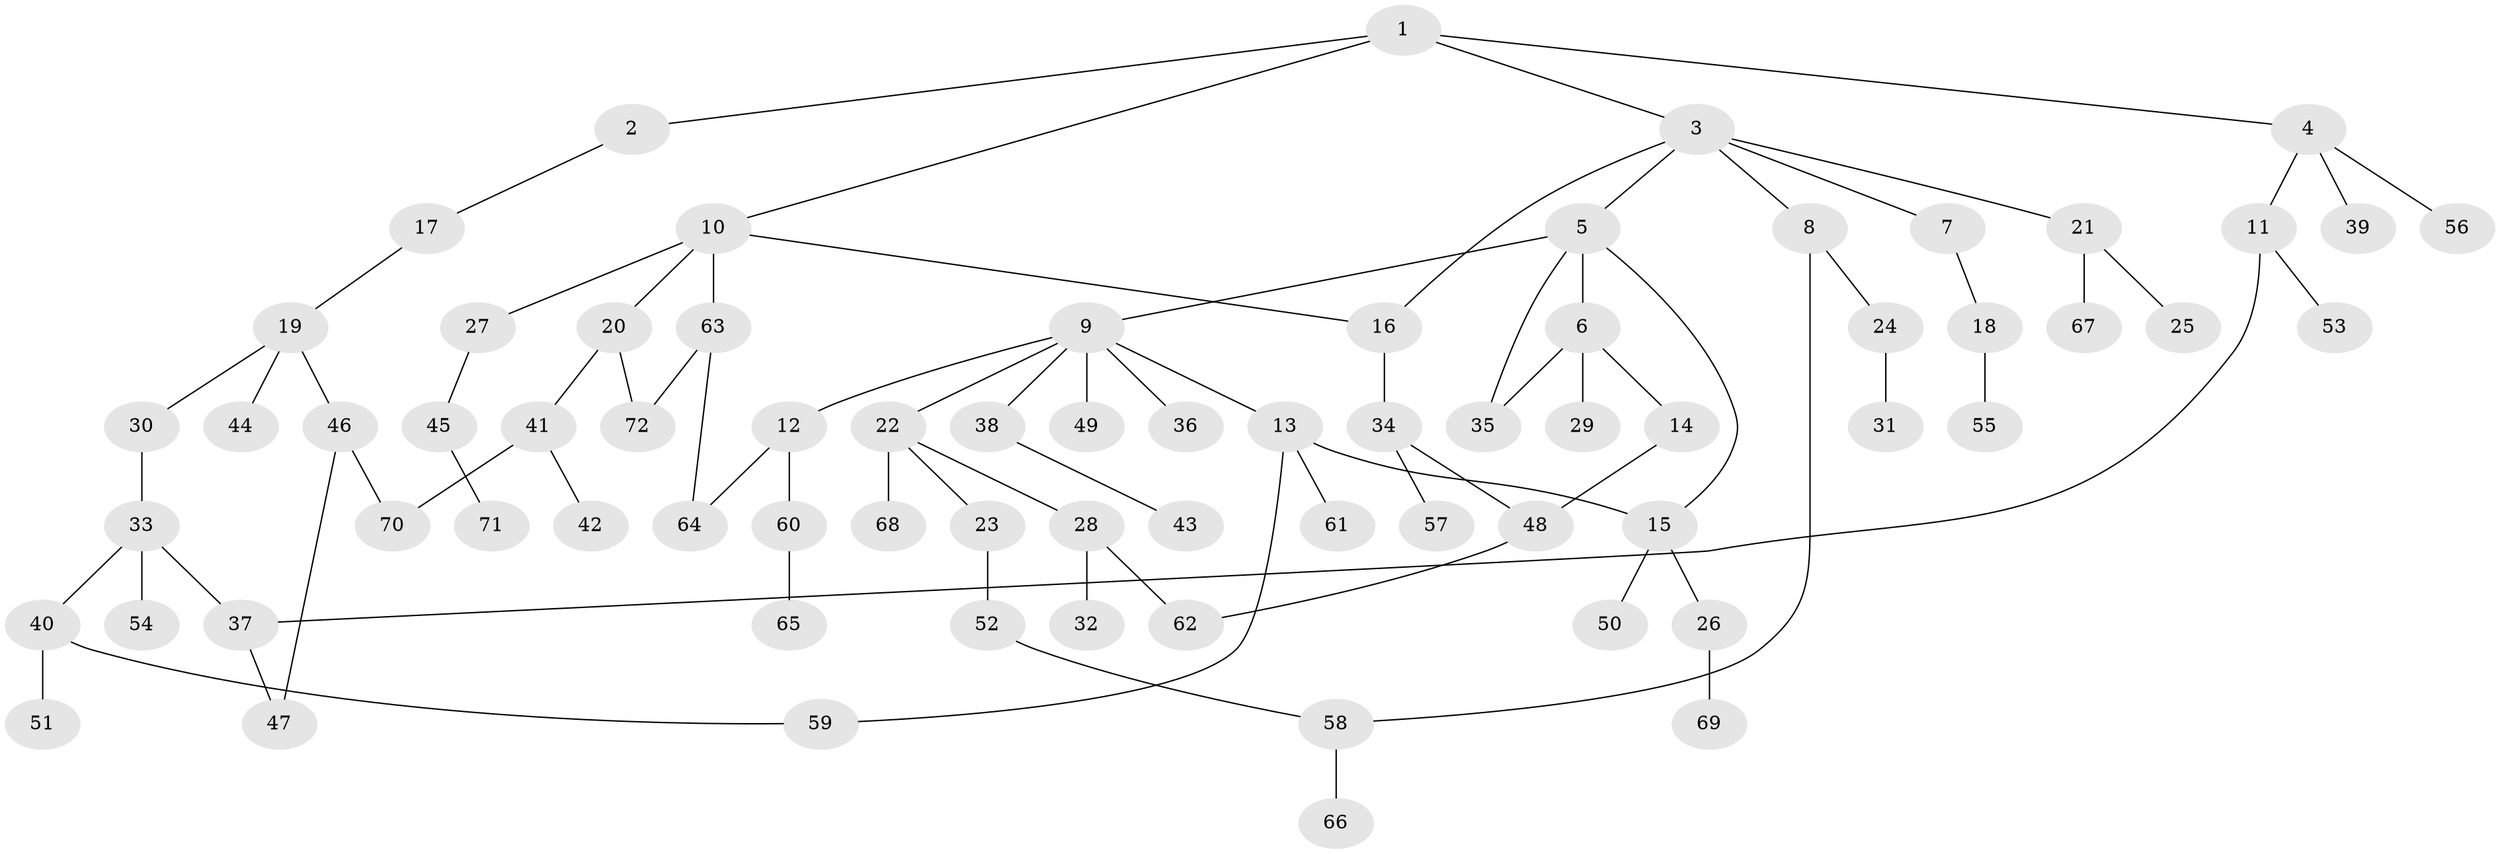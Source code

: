 // coarse degree distribution, {4: 0.13636363636363635, 5: 0.09090909090909091, 1: 0.18181818181818182, 3: 0.22727272727272727, 2: 0.3181818181818182, 7: 0.045454545454545456}
// Generated by graph-tools (version 1.1) at 2025/36/03/04/25 23:36:10]
// undirected, 72 vertices, 83 edges
graph export_dot {
  node [color=gray90,style=filled];
  1;
  2;
  3;
  4;
  5;
  6;
  7;
  8;
  9;
  10;
  11;
  12;
  13;
  14;
  15;
  16;
  17;
  18;
  19;
  20;
  21;
  22;
  23;
  24;
  25;
  26;
  27;
  28;
  29;
  30;
  31;
  32;
  33;
  34;
  35;
  36;
  37;
  38;
  39;
  40;
  41;
  42;
  43;
  44;
  45;
  46;
  47;
  48;
  49;
  50;
  51;
  52;
  53;
  54;
  55;
  56;
  57;
  58;
  59;
  60;
  61;
  62;
  63;
  64;
  65;
  66;
  67;
  68;
  69;
  70;
  71;
  72;
  1 -- 2;
  1 -- 3;
  1 -- 4;
  1 -- 10;
  2 -- 17;
  3 -- 5;
  3 -- 7;
  3 -- 8;
  3 -- 16;
  3 -- 21;
  4 -- 11;
  4 -- 39;
  4 -- 56;
  5 -- 6;
  5 -- 9;
  5 -- 35;
  5 -- 15;
  6 -- 14;
  6 -- 29;
  6 -- 35;
  7 -- 18;
  8 -- 24;
  8 -- 58;
  9 -- 12;
  9 -- 13;
  9 -- 22;
  9 -- 36;
  9 -- 38;
  9 -- 49;
  10 -- 20;
  10 -- 27;
  10 -- 63;
  10 -- 16;
  11 -- 53;
  11 -- 37;
  12 -- 60;
  12 -- 64;
  13 -- 15;
  13 -- 61;
  13 -- 59;
  14 -- 48;
  15 -- 26;
  15 -- 50;
  16 -- 34;
  17 -- 19;
  18 -- 55;
  19 -- 30;
  19 -- 44;
  19 -- 46;
  20 -- 41;
  20 -- 72;
  21 -- 25;
  21 -- 67;
  22 -- 23;
  22 -- 28;
  22 -- 68;
  23 -- 52;
  24 -- 31;
  26 -- 69;
  27 -- 45;
  28 -- 32;
  28 -- 62;
  30 -- 33;
  33 -- 37;
  33 -- 40;
  33 -- 54;
  34 -- 48;
  34 -- 57;
  37 -- 47;
  38 -- 43;
  40 -- 51;
  40 -- 59;
  41 -- 42;
  41 -- 70;
  45 -- 71;
  46 -- 70;
  46 -- 47;
  48 -- 62;
  52 -- 58;
  58 -- 66;
  60 -- 65;
  63 -- 64;
  63 -- 72;
}
